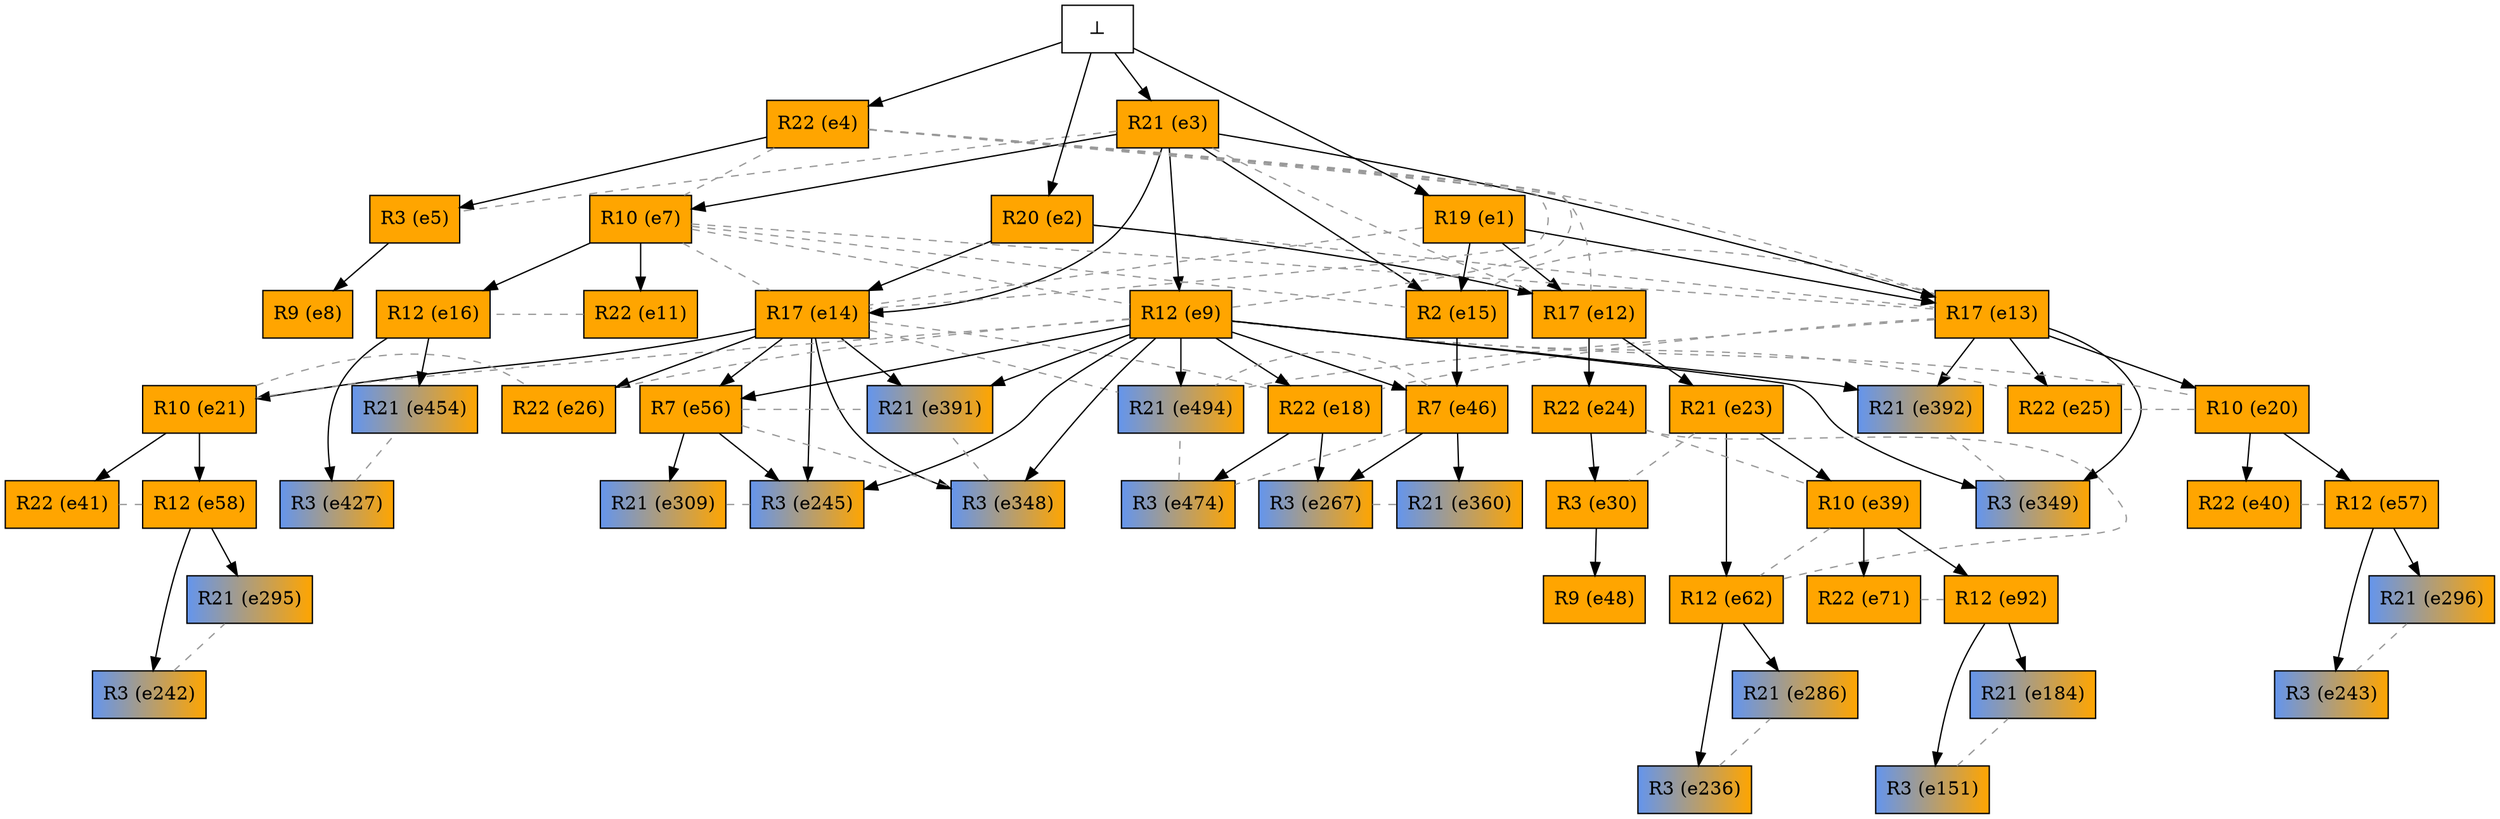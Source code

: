 digraph test {

//conflicts
  e1 -> e14 [arrowhead=none color=gray60 style=dashed constraint=false];
  e2 -> e13 [arrowhead=none color=gray60 style=dashed constraint=false];
  e3 -> e5 [arrowhead=none color=gray60 style=dashed constraint=false];
  e3 -> e12 [arrowhead=none color=gray60 style=dashed constraint=false];
  e4 -> e7 [arrowhead=none color=gray60 style=dashed constraint=false];
  e4 -> e9 [arrowhead=none color=gray60 style=dashed constraint=false];
  e4 -> e12 [arrowhead=none color=gray60 style=dashed constraint=false];
  e4 -> e13 [arrowhead=none color=gray60 style=dashed constraint=false];
  e4 -> e14 [arrowhead=none color=gray60 style=dashed constraint=false];
  e7 -> e9 [arrowhead=none color=gray60 style=dashed constraint=false];
  e7 -> e13 [arrowhead=none color=gray60 style=dashed constraint=false];
  e7 -> e14 [arrowhead=none color=gray60 style=dashed constraint=false];
  e7 -> e15 [arrowhead=none color=gray60 style=dashed constraint=false];
  e9 -> e20 [arrowhead=none color=gray60 style=dashed constraint=false];
  e9 -> e21 [arrowhead=none color=gray60 style=dashed constraint=false];
  e9 -> e25 [arrowhead=none color=gray60 style=dashed constraint=false];
  e9 -> e26 [arrowhead=none color=gray60 style=dashed constraint=false];
  e11 -> e16 [arrowhead=none color=gray60 style=dashed constraint=false];
  e13 -> e15 [arrowhead=none color=gray60 style=dashed constraint=false];
  e13 -> e18 [arrowhead=none color=gray60 style=dashed constraint=false];
  e13 -> e494 [arrowhead=none color=gray60 style=dashed constraint=false];
  e14 -> e18 [arrowhead=none color=gray60 style=dashed constraint=false];
  e14 -> e494 [arrowhead=none color=gray60 style=dashed constraint=false];
  e20 -> e25 [arrowhead=none color=gray60 style=dashed constraint=false];
  e21 -> e26 [arrowhead=none color=gray60 style=dashed constraint=false];
  e23 -> e30 [arrowhead=none color=gray60 style=dashed constraint=false];
  e24 -> e39 [arrowhead=none color=gray60 style=dashed constraint=false];
  e24 -> e62 [arrowhead=none color=gray60 style=dashed constraint=false];
  e39 -> e62 [arrowhead=none color=gray60 style=dashed constraint=false];
  e40 -> e57 [arrowhead=none color=gray60 style=dashed constraint=false];
  e41 -> e58 [arrowhead=none color=gray60 style=dashed constraint=false];
  e46 -> e474 [arrowhead=none color=gray60 style=dashed constraint=false];
  e46 -> e494 [arrowhead=none color=gray60 style=dashed constraint=false];
  e56 -> e348 [arrowhead=none color=gray60 style=dashed constraint=false];
  e56 -> e391 [arrowhead=none color=gray60 style=dashed constraint=false];
  e71 -> e92 [arrowhead=none color=gray60 style=dashed constraint=false];
  e151 -> e184 [arrowhead=none color=gray60 style=dashed constraint=false];
  e236 -> e286 [arrowhead=none color=gray60 style=dashed constraint=false];
  e242 -> e295 [arrowhead=none color=gray60 style=dashed constraint=false];
  e243 -> e296 [arrowhead=none color=gray60 style=dashed constraint=false];
  e245 -> e309 [arrowhead=none color=gray60 style=dashed constraint=false];
  e267 -> e360 [arrowhead=none color=gray60 style=dashed constraint=false];
  e348 -> e391 [arrowhead=none color=gray60 style=dashed constraint=false];
  e349 -> e392 [arrowhead=none color=gray60 style=dashed constraint=false];
  e427 -> e454 [arrowhead=none color=gray60 style=dashed constraint=false];
  e474 -> e494 [arrowhead=none color=gray60 style=dashed constraint=false];

  e5 -> e8 [minlen=1];
  e4 -> e5 [minlen=1];
  e7 -> e11 [minlen=1];
  e3 -> e7 [minlen=1];
  e13 -> e25 [minlen=1];
  e1 -> e13 [minlen=1];
  e3 -> e13 [minlen=1];
  e14 -> e26 [minlen=1];
  e2 -> e14 [minlen=1];
  e3 -> e14 [minlen=1];
  e20 -> e40 [minlen=1];
  e13 -> e20 [minlen=1];
  e21 -> e41 [minlen=1];
  e14 -> e21 [minlen=1];
  e30 -> e48 [minlen=1];
  e24 -> e30 [minlen=1];
  e12 -> e24 [minlen=1];
  e1 -> e12 [minlen=1];
  e2 -> e12 [minlen=1];
  e39 -> e71 [minlen=1];
  e23 -> e39 [minlen=1];
  e12 -> e23 [minlen=1];
  e92 -> e151 [minlen=2];
  e39 -> e92 [minlen=1];
  e92 -> e184 [minlen=1];
  e62 -> e236 [minlen=2];
  e23 -> e62 [minlen=2];
  e58 -> e242 [minlen=2];
  e21 -> e58 [minlen=1];
  e57 -> e243 [minlen=2];
  e20 -> e57 [minlen=1];
  e56 -> e245 [minlen=1];
  e9 -> e56 [minlen=1];
  e3 -> e9 [minlen=2];
  e14 -> e56 [minlen=1];
  e9 -> e245 [minlen=2];
  e14 -> e245 [minlen=2];
  e18 -> e267 [minlen=1];
  e9 -> e18 [minlen=1];
  e46 -> e267 [minlen=1];
  e9 -> e46 [minlen=1];
  e15 -> e46 [minlen=1];
  e1 -> e15 [minlen=1];
  e3 -> e15 [minlen=2];
  e62 -> e286 [minlen=1];
  e58 -> e295 [minlen=1];
  e57 -> e296 [minlen=1];
  e56 -> e309 [minlen=1];
  e9 -> e348 [minlen=2];
  e14 -> e348 [minlen=2];
  e9 -> e349 [minlen=2];
  e13 -> e349 [minlen=2];
  e46 -> e360 [minlen=1];
  e9 -> e391 [minlen=1];
  e14 -> e391 [minlen=1];
  e9 -> e392 [minlen=1];
  e13 -> e392 [minlen=1];
  e16 -> e427 [minlen=2];
  e7 -> e16 [minlen=1];
  e16 -> e454 [minlen=1];
  e18 -> e474 [minlen=1];
  e9 -> e494 [minlen=1];
  e0 -> e1 [minlen=1];
  e0 -> e2 [minlen=1];
  e0 -> e3 [minlen=1];
  e0 -> e4 [minlen=1];

  e1 [color="black" fillcolor="orange:orange" label="R19 (e1)" shape=box style=filled];
  e2 [color="black" fillcolor="orange:orange" label="R20 (e2)" shape=box style=filled];
  e3 [color="black" fillcolor="orange:orange" label="R21 (e3)" shape=box style=filled];
  e4 [color="black" fillcolor="orange:orange" label="R22 (e4)" shape=box style=filled];
  e5 [color="black" fillcolor="orange:orange" label="R3 (e5)" shape=box style=filled];
  e7 [color="black" fillcolor="orange:orange" label="R10 (e7)" shape=box style=filled];
  e8 [color="black" fillcolor="orange:orange" label="R9 (e8)" shape=box style=filled];
  e9 [color="black" fillcolor="orange:orange" label="R12 (e9)" shape=box style=filled];
  e11 [color="black" fillcolor="orange:orange" label="R22 (e11)" shape=box style=filled];
  e12 [color="black" fillcolor="orange:orange" label="R17 (e12)" shape=box style=filled];
  e13 [color="black" fillcolor="orange:orange" label="R17 (e13)" shape=box style=filled];
  e14 [color="black" fillcolor="orange:orange" label="R17 (e14)" shape=box style=filled];
  e15 [color="black" fillcolor="orange:orange" label="R2 (e15)" shape=box style=filled];
  e16 [color="black" fillcolor="orange:orange" label="R12 (e16)" shape=box style=filled];
  e18 [color="black" fillcolor="orange:orange" label="R22 (e18)" shape=box style=filled];
  e20 [color="black" fillcolor="orange:orange" label="R10 (e20)" shape=box style=filled];
  e21 [color="black" fillcolor="orange:orange" label="R10 (e21)" shape=box style=filled];
  e23 [color="black" fillcolor="orange:orange" label="R21 (e23)" shape=box style=filled];
  e24 [color="black" fillcolor="orange:orange" label="R22 (e24)" shape=box style=filled];
  e25 [color="black" fillcolor="orange:orange" label="R22 (e25)" shape=box style=filled];
  e26 [color="black" fillcolor="orange:orange" label="R22 (e26)" shape=box style=filled];
  e30 [color="black" fillcolor="orange:orange" label="R3 (e30)" shape=box style=filled];
  e39 [color="black" fillcolor="orange:orange" label="R10 (e39)" shape=box style=filled];
  e40 [color="black" fillcolor="orange:orange" label="R22 (e40)" shape=box style=filled];
  e41 [color="black" fillcolor="orange:orange" label="R22 (e41)" shape=box style=filled];
  e46 [color="black" fillcolor="orange:orange" label="R7 (e46)" shape=box style=filled];
  e48 [color="black" fillcolor="orange:orange" label="R9 (e48)" shape=box style=filled];
  e56 [color="black" fillcolor="orange:orange" label="R7 (e56)" shape=box style=filled];
  e57 [color="black" fillcolor="orange:orange" label="R12 (e57)" shape=box style=filled];
  e58 [color="black" fillcolor="orange:orange" label="R12 (e58)" shape=box style=filled];
  e62 [color="black" fillcolor="orange:orange" label="R12 (e62)" shape=box style=filled];
  e71 [color="black" fillcolor="orange:orange" label="R22 (e71)" shape=box style=filled];
  e92 [color="black" fillcolor="orange:orange" label="R12 (e92)" shape=box style=filled];
  e151 [color="black" fillcolor="cornflowerblue:orange" label="R3 (e151)" shape=box style=filled];
  e184 [color="black" fillcolor="cornflowerblue:orange" label="R21 (e184)" shape=box style=filled];
  e236 [color="black" fillcolor="cornflowerblue:orange" label="R3 (e236)" shape=box style=filled];
  e242 [color="black" fillcolor="cornflowerblue:orange" label="R3 (e242)" shape=box style=filled];
  e243 [color="black" fillcolor="cornflowerblue:orange" label="R3 (e243)" shape=box style=filled];
  e245 [color="black" fillcolor="cornflowerblue:orange" label="R3 (e245)" shape=box style=filled];
  e267 [color="black" fillcolor="cornflowerblue:orange" label="R3 (e267)" shape=box style=filled];
  e286 [color="black" fillcolor="cornflowerblue:orange" label="R21 (e286)" shape=box style=filled];
  e295 [color="black" fillcolor="cornflowerblue:orange" label="R21 (e295)" shape=box style=filled];
  e296 [color="black" fillcolor="cornflowerblue:orange" label="R21 (e296)" shape=box style=filled];
  e309 [color="black" fillcolor="cornflowerblue:orange" label="R21 (e309)" shape=box style=filled];
  e348 [color="black" fillcolor="cornflowerblue:orange" label="R3 (e348)" shape=box style=filled];
  e349 [color="black" fillcolor="cornflowerblue:orange" label="R3 (e349)" shape=box style=filled];
  e360 [color="black" fillcolor="cornflowerblue:orange" label="R21 (e360)" shape=box style=filled];
  e391 [color="black" fillcolor="cornflowerblue:orange" label="R21 (e391)" shape=box style=filled];
  e392 [color="black" fillcolor="cornflowerblue:orange" label="R21 (e392)" shape=box style=filled];
  e427 [color="black" fillcolor="cornflowerblue:orange" label="R3 (e427)" shape=box style=filled];
  e454 [color="black" fillcolor="cornflowerblue:orange" label="R21 (e454)" shape=box style=filled];
  e474 [color="black" fillcolor="cornflowerblue:orange" label="R3 (e474)" shape=box style=filled];
  e494 [color="black" fillcolor="cornflowerblue:orange" label="R21 (e494)" shape=box style=filled];
  e0 [fillcolor="white" label="⊥" shape=box style=filled];
}
